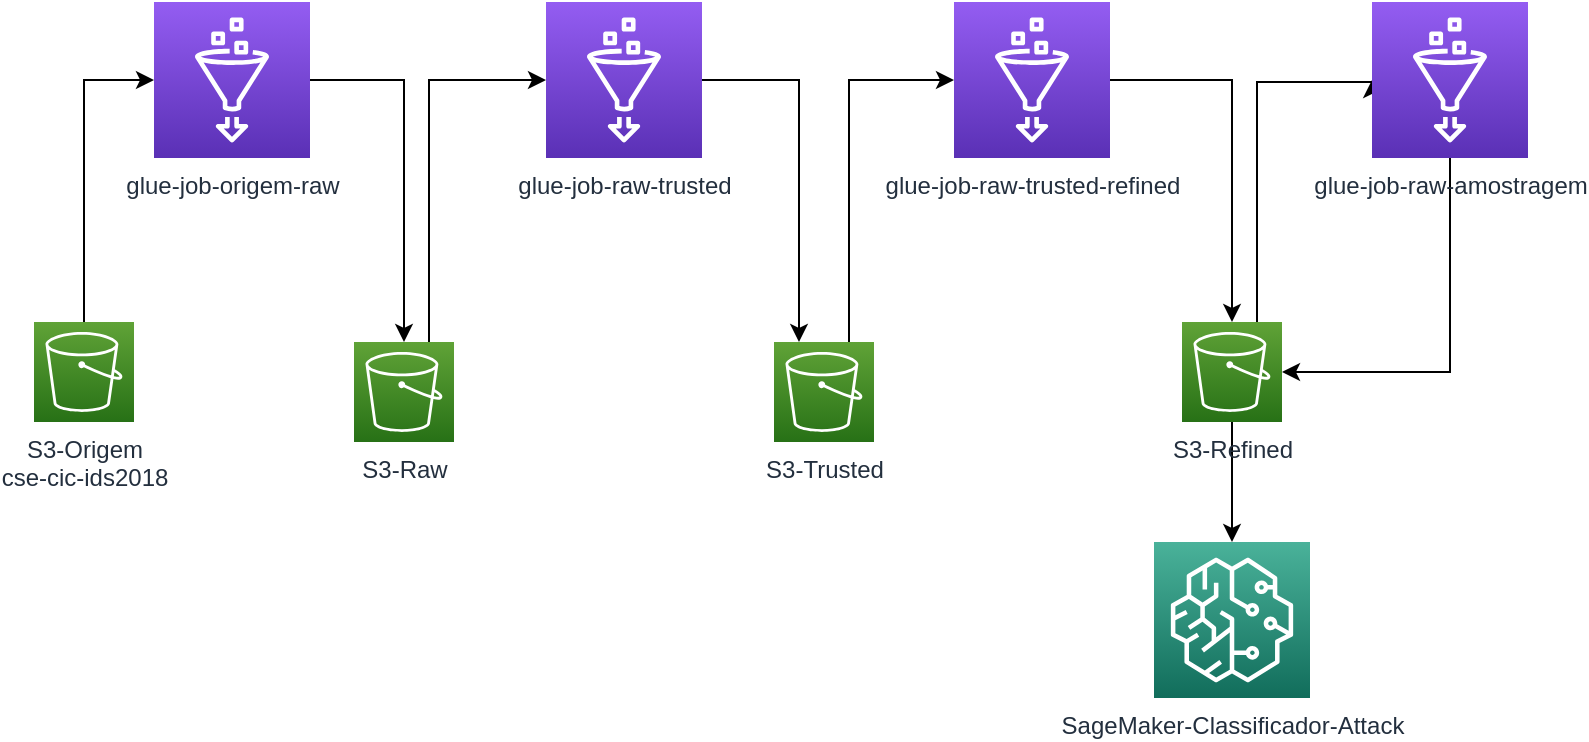 <mxfile version="20.8.16" type="device"><diagram name="V1" id="fyHsjFeh0UyHE3Svz2E_"><mxGraphModel dx="1234" dy="726" grid="1" gridSize="10" guides="1" tooltips="1" connect="1" arrows="1" fold="1" page="1" pageScale="1" pageWidth="827" pageHeight="1169" math="0" shadow="0"><root><mxCell id="0"/><mxCell id="1" parent="0"/><mxCell id="JRKLe16c7CDihW_jDXcY-4" style="edgeStyle=orthogonalEdgeStyle;rounded=0;orthogonalLoop=1;jettySize=auto;html=1;exitX=0.5;exitY=0;exitDx=0;exitDy=0;exitPerimeter=0;entryX=0;entryY=0.5;entryDx=0;entryDy=0;entryPerimeter=0;" parent="1" source="JRKLe16c7CDihW_jDXcY-1" target="ygvJuKu0bKZK3NpEmfZQ-2" edge="1"><mxGeometry relative="1" as="geometry"><mxPoint x="90" y="190.5" as="targetPoint"/></mxGeometry></mxCell><mxCell id="JRKLe16c7CDihW_jDXcY-1" value="S3-Origem&lt;br&gt;cse-cic-ids2018" style="sketch=0;points=[[0,0,0],[0.25,0,0],[0.5,0,0],[0.75,0,0],[1,0,0],[0,1,0],[0.25,1,0],[0.5,1,0],[0.75,1,0],[1,1,0],[0,0.25,0],[0,0.5,0],[0,0.75,0],[1,0.25,0],[1,0.5,0],[1,0.75,0]];outlineConnect=0;fontColor=#232F3E;gradientColor=#60A337;gradientDirection=north;fillColor=#277116;strokeColor=#ffffff;dashed=0;verticalLabelPosition=bottom;verticalAlign=top;align=center;html=1;fontSize=12;fontStyle=0;aspect=fixed;shape=mxgraph.aws4.resourceIcon;resIcon=mxgraph.aws4.s3;" parent="1" vertex="1"><mxGeometry x="20" y="310" width="50" height="50" as="geometry"/></mxCell><mxCell id="JRKLe16c7CDihW_jDXcY-13" style="edgeStyle=orthogonalEdgeStyle;rounded=0;orthogonalLoop=1;jettySize=auto;html=1;exitX=0.75;exitY=0;exitDx=0;exitDy=0;exitPerimeter=0;entryX=0;entryY=0.5;entryDx=0;entryDy=0;entryPerimeter=0;" parent="1" source="JRKLe16c7CDihW_jDXcY-2" target="ygvJuKu0bKZK3NpEmfZQ-4" edge="1"><mxGeometry relative="1" as="geometry"><mxPoint x="280" y="190.5" as="targetPoint"/></mxGeometry></mxCell><mxCell id="JRKLe16c7CDihW_jDXcY-2" value="S3-Raw" style="sketch=0;points=[[0,0,0],[0.25,0,0],[0.5,0,0],[0.75,0,0],[1,0,0],[0,1,0],[0.25,1,0],[0.5,1,0],[0.75,1,0],[1,1,0],[0,0.25,0],[0,0.5,0],[0,0.75,0],[1,0.25,0],[1,0.5,0],[1,0.75,0]];outlineConnect=0;fontColor=#232F3E;gradientColor=#60A337;gradientDirection=north;fillColor=#277116;strokeColor=#ffffff;dashed=0;verticalLabelPosition=bottom;verticalAlign=top;align=center;html=1;fontSize=12;fontStyle=0;aspect=fixed;shape=mxgraph.aws4.resourceIcon;resIcon=mxgraph.aws4.s3;" parent="1" vertex="1"><mxGeometry x="180" y="320" width="50" height="50" as="geometry"/></mxCell><mxCell id="JRKLe16c7CDihW_jDXcY-5" style="edgeStyle=orthogonalEdgeStyle;rounded=0;orthogonalLoop=1;jettySize=auto;html=1;exitX=1;exitY=0.5;exitDx=0;exitDy=0;exitPerimeter=0;entryX=0.5;entryY=0;entryDx=0;entryDy=0;entryPerimeter=0;" parent="1" source="ygvJuKu0bKZK3NpEmfZQ-2" target="JRKLe16c7CDihW_jDXcY-2" edge="1"><mxGeometry relative="1" as="geometry"><mxPoint x="157.5" y="190.5" as="sourcePoint"/></mxGeometry></mxCell><mxCell id="JRKLe16c7CDihW_jDXcY-9" value="SageMaker-Classificador-Attack" style="sketch=0;points=[[0,0,0],[0.25,0,0],[0.5,0,0],[0.75,0,0],[1,0,0],[0,1,0],[0.25,1,0],[0.5,1,0],[0.75,1,0],[1,1,0],[0,0.25,0],[0,0.5,0],[0,0.75,0],[1,0.25,0],[1,0.5,0],[1,0.75,0]];outlineConnect=0;fontColor=#232F3E;gradientColor=#4AB29A;gradientDirection=north;fillColor=#116D5B;strokeColor=#ffffff;dashed=0;verticalLabelPosition=bottom;verticalAlign=top;align=center;html=1;fontSize=12;fontStyle=0;aspect=fixed;shape=mxgraph.aws4.resourceIcon;resIcon=mxgraph.aws4.sagemaker;" parent="1" vertex="1"><mxGeometry x="580" y="420" width="78" height="78" as="geometry"/></mxCell><mxCell id="LJ6DLa0G8RamnTmC3oL3-3" style="edgeStyle=orthogonalEdgeStyle;rounded=0;orthogonalLoop=1;jettySize=auto;html=1;exitX=1;exitY=0.5;exitDx=0;exitDy=0;exitPerimeter=0;entryX=0.25;entryY=0;entryDx=0;entryDy=0;entryPerimeter=0;" parent="1" source="ygvJuKu0bKZK3NpEmfZQ-4" target="LJ6DLa0G8RamnTmC3oL3-2" edge="1"><mxGeometry relative="1" as="geometry"><mxPoint x="347.5" y="190.5" as="sourcePoint"/></mxGeometry></mxCell><mxCell id="JRKLe16c7CDihW_jDXcY-17" style="edgeStyle=orthogonalEdgeStyle;rounded=0;orthogonalLoop=1;jettySize=auto;html=1;" parent="1" source="ygvJuKu0bKZK3NpEmfZQ-5" target="ygvJuKu0bKZK3NpEmfZQ-1" edge="1"><mxGeometry relative="1" as="geometry"><mxPoint x="657.5" y="320" as="targetPoint"/><mxPoint x="600" y="190.462" as="sourcePoint"/></mxGeometry></mxCell><mxCell id="JRKLe16c7CDihW_jDXcY-27" style="edgeStyle=orthogonalEdgeStyle;rounded=0;orthogonalLoop=1;jettySize=auto;html=1;exitX=0.5;exitY=1;exitDx=0;exitDy=0;exitPerimeter=0;" parent="1" source="ygvJuKu0bKZK3NpEmfZQ-1" target="JRKLe16c7CDihW_jDXcY-9" edge="1"><mxGeometry relative="1" as="geometry"><mxPoint x="657.5" y="370" as="sourcePoint"/></mxGeometry></mxCell><mxCell id="LJ6DLa0G8RamnTmC3oL3-4" style="edgeStyle=orthogonalEdgeStyle;rounded=0;orthogonalLoop=1;jettySize=auto;html=1;exitX=0.75;exitY=0;exitDx=0;exitDy=0;exitPerimeter=0;entryX=0;entryY=0.5;entryDx=0;entryDy=0;entryPerimeter=0;" parent="1" source="LJ6DLa0G8RamnTmC3oL3-2" target="ygvJuKu0bKZK3NpEmfZQ-5" edge="1"><mxGeometry relative="1" as="geometry"><mxPoint x="470" y="191" as="targetPoint"/></mxGeometry></mxCell><mxCell id="LJ6DLa0G8RamnTmC3oL3-2" value="S3-Trusted" style="sketch=0;points=[[0,0,0],[0.25,0,0],[0.5,0,0],[0.75,0,0],[1,0,0],[0,1,0],[0.25,1,0],[0.5,1,0],[0.75,1,0],[1,1,0],[0,0.25,0],[0,0.5,0],[0,0.75,0],[1,0.25,0],[1,0.5,0],[1,0.75,0]];outlineConnect=0;fontColor=#232F3E;gradientColor=#60A337;gradientDirection=north;fillColor=#277116;strokeColor=#ffffff;dashed=0;verticalLabelPosition=bottom;verticalAlign=top;align=center;html=1;fontSize=12;fontStyle=0;aspect=fixed;shape=mxgraph.aws4.resourceIcon;resIcon=mxgraph.aws4.s3;" parent="1" vertex="1"><mxGeometry x="390" y="320" width="50" height="50" as="geometry"/></mxCell><mxCell id="ygvJuKu0bKZK3NpEmfZQ-7" style="edgeStyle=orthogonalEdgeStyle;rounded=0;orthogonalLoop=1;jettySize=auto;html=1;exitX=0.75;exitY=0;exitDx=0;exitDy=0;exitPerimeter=0;entryX=0;entryY=0.5;entryDx=0;entryDy=0;entryPerimeter=0;" edge="1" parent="1" source="ygvJuKu0bKZK3NpEmfZQ-1" target="ygvJuKu0bKZK3NpEmfZQ-6"><mxGeometry relative="1" as="geometry"><Array as="points"><mxPoint x="632" y="190"/><mxPoint x="689" y="190"/></Array></mxGeometry></mxCell><mxCell id="ygvJuKu0bKZK3NpEmfZQ-1" value="S3-Refined" style="sketch=0;points=[[0,0,0],[0.25,0,0],[0.5,0,0],[0.75,0,0],[1,0,0],[0,1,0],[0.25,1,0],[0.5,1,0],[0.75,1,0],[1,1,0],[0,0.25,0],[0,0.5,0],[0,0.75,0],[1,0.25,0],[1,0.5,0],[1,0.75,0]];outlineConnect=0;fontColor=#232F3E;gradientColor=#60A337;gradientDirection=north;fillColor=#277116;strokeColor=#ffffff;dashed=0;verticalLabelPosition=bottom;verticalAlign=top;align=center;html=1;fontSize=12;fontStyle=0;aspect=fixed;shape=mxgraph.aws4.resourceIcon;resIcon=mxgraph.aws4.s3;" vertex="1" parent="1"><mxGeometry x="594" y="310" width="50" height="50" as="geometry"/></mxCell><mxCell id="ygvJuKu0bKZK3NpEmfZQ-2" value="glue-job-origem-raw" style="sketch=0;points=[[0,0,0],[0.25,0,0],[0.5,0,0],[0.75,0,0],[1,0,0],[0,1,0],[0.25,1,0],[0.5,1,0],[0.75,1,0],[1,1,0],[0,0.25,0],[0,0.5,0],[0,0.75,0],[1,0.25,0],[1,0.5,0],[1,0.75,0]];outlineConnect=0;fontColor=#232F3E;gradientColor=#945DF2;gradientDirection=north;fillColor=#5A30B5;strokeColor=#ffffff;dashed=0;verticalLabelPosition=bottom;verticalAlign=top;align=center;html=1;fontSize=12;fontStyle=0;aspect=fixed;shape=mxgraph.aws4.resourceIcon;resIcon=mxgraph.aws4.glue;" vertex="1" parent="1"><mxGeometry x="80" y="150" width="78" height="78" as="geometry"/></mxCell><mxCell id="ygvJuKu0bKZK3NpEmfZQ-4" value="glue-job-raw-trusted" style="sketch=0;points=[[0,0,0],[0.25,0,0],[0.5,0,0],[0.75,0,0],[1,0,0],[0,1,0],[0.25,1,0],[0.5,1,0],[0.75,1,0],[1,1,0],[0,0.25,0],[0,0.5,0],[0,0.75,0],[1,0.25,0],[1,0.5,0],[1,0.75,0]];outlineConnect=0;fontColor=#232F3E;gradientColor=#945DF2;gradientDirection=north;fillColor=#5A30B5;strokeColor=#ffffff;dashed=0;verticalLabelPosition=bottom;verticalAlign=top;align=center;html=1;fontSize=12;fontStyle=0;aspect=fixed;shape=mxgraph.aws4.resourceIcon;resIcon=mxgraph.aws4.glue;" vertex="1" parent="1"><mxGeometry x="276" y="150" width="78" height="78" as="geometry"/></mxCell><mxCell id="ygvJuKu0bKZK3NpEmfZQ-5" value="glue-job-raw-trusted-refined" style="sketch=0;points=[[0,0,0],[0.25,0,0],[0.5,0,0],[0.75,0,0],[1,0,0],[0,1,0],[0.25,1,0],[0.5,1,0],[0.75,1,0],[1,1,0],[0,0.25,0],[0,0.5,0],[0,0.75,0],[1,0.25,0],[1,0.5,0],[1,0.75,0]];outlineConnect=0;fontColor=#232F3E;gradientColor=#945DF2;gradientDirection=north;fillColor=#5A30B5;strokeColor=#ffffff;dashed=0;verticalLabelPosition=bottom;verticalAlign=top;align=center;html=1;fontSize=12;fontStyle=0;aspect=fixed;shape=mxgraph.aws4.resourceIcon;resIcon=mxgraph.aws4.glue;" vertex="1" parent="1"><mxGeometry x="480" y="150" width="78" height="78" as="geometry"/></mxCell><mxCell id="ygvJuKu0bKZK3NpEmfZQ-8" style="edgeStyle=orthogonalEdgeStyle;rounded=0;orthogonalLoop=1;jettySize=auto;html=1;entryX=1;entryY=0.5;entryDx=0;entryDy=0;entryPerimeter=0;exitX=0.5;exitY=1;exitDx=0;exitDy=0;exitPerimeter=0;" edge="1" parent="1" source="ygvJuKu0bKZK3NpEmfZQ-6" target="ygvJuKu0bKZK3NpEmfZQ-1"><mxGeometry relative="1" as="geometry"/></mxCell><mxCell id="ygvJuKu0bKZK3NpEmfZQ-6" value="glue-job-raw-amostragem" style="sketch=0;points=[[0,0,0],[0.25,0,0],[0.5,0,0],[0.75,0,0],[1,0,0],[0,1,0],[0.25,1,0],[0.5,1,0],[0.75,1,0],[1,1,0],[0,0.25,0],[0,0.5,0],[0,0.75,0],[1,0.25,0],[1,0.5,0],[1,0.75,0]];outlineConnect=0;fontColor=#232F3E;gradientColor=#945DF2;gradientDirection=north;fillColor=#5A30B5;strokeColor=#ffffff;dashed=0;verticalLabelPosition=bottom;verticalAlign=top;align=center;html=1;fontSize=12;fontStyle=0;aspect=fixed;shape=mxgraph.aws4.resourceIcon;resIcon=mxgraph.aws4.glue;" vertex="1" parent="1"><mxGeometry x="689" y="150" width="78" height="78" as="geometry"/></mxCell></root></mxGraphModel></diagram></mxfile>